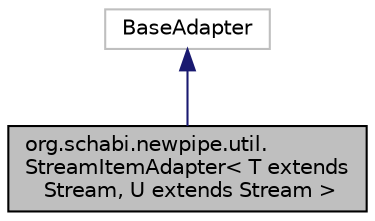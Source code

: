 digraph "org.schabi.newpipe.util.StreamItemAdapter&lt; T extends Stream, U extends Stream &gt;"
{
 // LATEX_PDF_SIZE
  edge [fontname="Helvetica",fontsize="10",labelfontname="Helvetica",labelfontsize="10"];
  node [fontname="Helvetica",fontsize="10",shape=record];
  Node2 [label="org.schabi.newpipe.util.\lStreamItemAdapter\< T extends\l Stream, U extends Stream \>",height=0.2,width=0.4,color="black", fillcolor="grey75", style="filled", fontcolor="black",tooltip=" "];
  Node3 -> Node2 [dir="back",color="midnightblue",fontsize="10",style="solid",fontname="Helvetica"];
  Node3 [label="BaseAdapter",height=0.2,width=0.4,color="grey75", fillcolor="white", style="filled",tooltip=" "];
}

